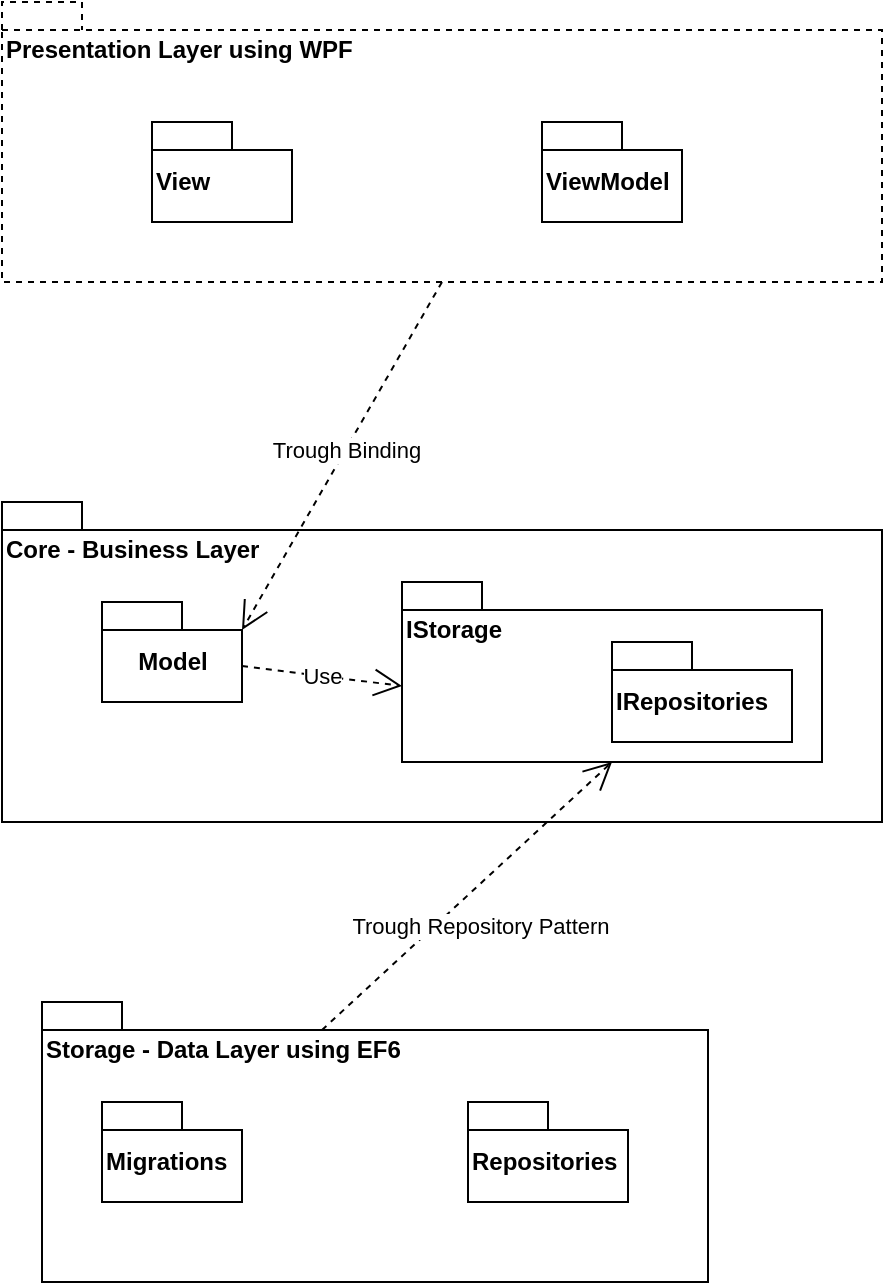 <mxfile version="10.6.6" type="device"><diagram id="PY2RUNoM2nB1uqSWNGX9" name="Page-1"><mxGraphModel dx="1146" dy="673" grid="1" gridSize="10" guides="1" tooltips="1" connect="1" arrows="1" fold="1" page="1" pageScale="1" pageWidth="827" pageHeight="1169" math="0" shadow="0"><root><mxCell id="0"/><mxCell id="1" parent="0"/><mxCell id="4sDivYTFeoTY4D85hYcC-3" value="Core - Business Layer" style="shape=folder;fontStyle=1;spacingTop=10;tabWidth=40;tabHeight=14;tabPosition=left;html=1;align=left;verticalAlign=top;" vertex="1" parent="1"><mxGeometry x="180" y="310" width="440" height="160" as="geometry"/></mxCell><mxCell id="4sDivYTFeoTY4D85hYcC-2" value="Model" style="shape=folder;fontStyle=1;spacingTop=10;tabWidth=40;tabHeight=14;tabPosition=left;html=1;" vertex="1" parent="1"><mxGeometry x="230" y="360" width="70" height="50" as="geometry"/></mxCell><mxCell id="4sDivYTFeoTY4D85hYcC-4" value="IStorage" style="shape=folder;fontStyle=1;spacingTop=10;tabWidth=40;tabHeight=14;tabPosition=left;html=1;align=left;verticalAlign=top;" vertex="1" parent="1"><mxGeometry x="380" y="350" width="210" height="90" as="geometry"/></mxCell><mxCell id="4sDivYTFeoTY4D85hYcC-5" value="IRepositories" style="shape=folder;fontStyle=1;spacingTop=10;tabWidth=40;tabHeight=14;tabPosition=left;html=1;align=left;" vertex="1" parent="1"><mxGeometry x="485" y="380" width="90" height="50" as="geometry"/></mxCell><mxCell id="4sDivYTFeoTY4D85hYcC-6" value="Storage - Data Layer using EF6" style="shape=folder;fontStyle=1;spacingTop=10;tabWidth=40;tabHeight=14;tabPosition=left;html=1;align=left;verticalAlign=top;" vertex="1" parent="1"><mxGeometry x="200" y="560" width="333" height="140" as="geometry"/></mxCell><mxCell id="4sDivYTFeoTY4D85hYcC-7" value="Migrations" style="shape=folder;fontStyle=1;spacingTop=10;tabWidth=40;tabHeight=14;tabPosition=left;html=1;align=left;" vertex="1" parent="1"><mxGeometry x="230" y="610" width="70" height="50" as="geometry"/></mxCell><mxCell id="4sDivYTFeoTY4D85hYcC-8" value="Repositories" style="shape=folder;fontStyle=1;spacingTop=10;tabWidth=40;tabHeight=14;tabPosition=left;html=1;align=left;" vertex="1" parent="1"><mxGeometry x="413" y="610" width="80" height="50" as="geometry"/></mxCell><mxCell id="4sDivYTFeoTY4D85hYcC-9" value="Presentation Layer using WPF" style="shape=folder;fontStyle=1;spacingTop=10;tabWidth=40;tabHeight=14;tabPosition=left;html=1;align=left;verticalAlign=top;dashed=1;" vertex="1" parent="1"><mxGeometry x="180" y="60" width="440" height="140" as="geometry"/></mxCell><mxCell id="4sDivYTFeoTY4D85hYcC-10" value="View" style="shape=folder;fontStyle=1;spacingTop=10;tabWidth=40;tabHeight=14;tabPosition=left;html=1;align=left;" vertex="1" parent="1"><mxGeometry x="255" y="120" width="70" height="50" as="geometry"/></mxCell><mxCell id="4sDivYTFeoTY4D85hYcC-11" value="ViewModel" style="shape=folder;fontStyle=1;spacingTop=10;tabWidth=40;tabHeight=14;tabPosition=left;html=1;align=left;" vertex="1" parent="1"><mxGeometry x="450" y="120" width="70" height="50" as="geometry"/></mxCell><mxCell id="4sDivYTFeoTY4D85hYcC-13" value="Trough Binding" style="endArrow=open;endSize=12;dashed=1;html=1;exitX=0.5;exitY=1;exitDx=0;exitDy=0;exitPerimeter=0;entryX=0;entryY=0;entryDx=70;entryDy=14;entryPerimeter=0;" edge="1" parent="1" source="4sDivYTFeoTY4D85hYcC-9" target="4sDivYTFeoTY4D85hYcC-2"><mxGeometry x="-0.031" width="160" relative="1" as="geometry"><mxPoint x="330" y="240" as="sourcePoint"/><mxPoint x="490" y="240" as="targetPoint"/><mxPoint as="offset"/></mxGeometry></mxCell><mxCell id="4sDivYTFeoTY4D85hYcC-14" value="Trough Repository Pattern" style="endArrow=open;endSize=12;dashed=1;html=1;exitX=0;exitY=0;exitDx=140;exitDy=14;exitPerimeter=0;entryX=0.5;entryY=1;entryDx=0;entryDy=0;entryPerimeter=0;" edge="1" parent="1" source="4sDivYTFeoTY4D85hYcC-6" target="4sDivYTFeoTY4D85hYcC-4"><mxGeometry x="-0.057" y="-16" width="160" relative="1" as="geometry"><mxPoint x="420" y="500" as="sourcePoint"/><mxPoint x="580" y="500" as="targetPoint"/><mxPoint y="-1" as="offset"/></mxGeometry></mxCell><mxCell id="4sDivYTFeoTY4D85hYcC-18" value="Use" style="endArrow=open;endSize=12;dashed=1;html=1;exitX=0;exitY=0;exitDx=70;exitDy=32;exitPerimeter=0;entryX=0;entryY=0;entryDx=0;entryDy=52;entryPerimeter=0;" edge="1" parent="1" source="4sDivYTFeoTY4D85hYcC-2" target="4sDivYTFeoTY4D85hYcC-4"><mxGeometry width="160" relative="1" as="geometry"><mxPoint x="160" y="530" as="sourcePoint"/><mxPoint x="320" y="530" as="targetPoint"/></mxGeometry></mxCell></root></mxGraphModel></diagram></mxfile>